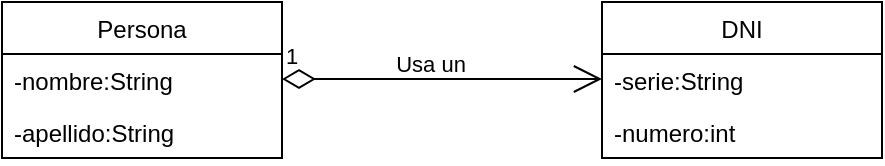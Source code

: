 <mxfile version="20.3.0" type="device"><diagram id="tPojqCwxb6afHWvFWg4r" name="Página-1"><mxGraphModel dx="594" dy="380" grid="1" gridSize="10" guides="1" tooltips="1" connect="1" arrows="1" fold="1" page="1" pageScale="1" pageWidth="827" pageHeight="1169" math="0" shadow="0"><root><mxCell id="0"/><mxCell id="1" parent="0"/><mxCell id="8uSR2eMziy7Hzn9U8aCV-5" value="Persona" style="swimlane;fontStyle=0;childLayout=stackLayout;horizontal=1;startSize=26;fillColor=none;horizontalStack=0;resizeParent=1;resizeParentMax=0;resizeLast=0;collapsible=1;marginBottom=0;" vertex="1" parent="1"><mxGeometry x="200" y="220" width="140" height="78" as="geometry"/></mxCell><mxCell id="8uSR2eMziy7Hzn9U8aCV-6" value="-nombre:String" style="text;strokeColor=none;fillColor=none;align=left;verticalAlign=top;spacingLeft=4;spacingRight=4;overflow=hidden;rotatable=0;points=[[0,0.5],[1,0.5]];portConstraint=eastwest;" vertex="1" parent="8uSR2eMziy7Hzn9U8aCV-5"><mxGeometry y="26" width="140" height="26" as="geometry"/></mxCell><mxCell id="8uSR2eMziy7Hzn9U8aCV-7" value="-apellido:String" style="text;strokeColor=none;fillColor=none;align=left;verticalAlign=top;spacingLeft=4;spacingRight=4;overflow=hidden;rotatable=0;points=[[0,0.5],[1,0.5]];portConstraint=eastwest;" vertex="1" parent="8uSR2eMziy7Hzn9U8aCV-5"><mxGeometry y="52" width="140" height="26" as="geometry"/></mxCell><mxCell id="8uSR2eMziy7Hzn9U8aCV-17" value="DNI" style="swimlane;fontStyle=0;childLayout=stackLayout;horizontal=1;startSize=26;fillColor=none;horizontalStack=0;resizeParent=1;resizeParentMax=0;resizeLast=0;collapsible=1;marginBottom=0;" vertex="1" parent="1"><mxGeometry x="500" y="220" width="140" height="78" as="geometry"/></mxCell><mxCell id="8uSR2eMziy7Hzn9U8aCV-18" value="-serie:String&#10;" style="text;strokeColor=none;fillColor=none;align=left;verticalAlign=top;spacingLeft=4;spacingRight=4;overflow=hidden;rotatable=0;points=[[0,0.5],[1,0.5]];portConstraint=eastwest;" vertex="1" parent="8uSR2eMziy7Hzn9U8aCV-17"><mxGeometry y="26" width="140" height="26" as="geometry"/></mxCell><mxCell id="8uSR2eMziy7Hzn9U8aCV-19" value="-numero:int" style="text;strokeColor=none;fillColor=none;align=left;verticalAlign=top;spacingLeft=4;spacingRight=4;overflow=hidden;rotatable=0;points=[[0,0.5],[1,0.5]];portConstraint=eastwest;" vertex="1" parent="8uSR2eMziy7Hzn9U8aCV-17"><mxGeometry y="52" width="140" height="26" as="geometry"/></mxCell><mxCell id="8uSR2eMziy7Hzn9U8aCV-22" value="1" style="endArrow=open;html=1;endSize=12;startArrow=diamondThin;startSize=14;startFill=0;edgeStyle=orthogonalEdgeStyle;align=left;verticalAlign=bottom;rounded=0;" edge="1" parent="1"><mxGeometry x="-1" y="3" relative="1" as="geometry"><mxPoint x="340" y="258.5" as="sourcePoint"/><mxPoint x="500" y="258.5" as="targetPoint"/></mxGeometry></mxCell><mxCell id="8uSR2eMziy7Hzn9U8aCV-27" value="Usa un" style="edgeLabel;html=1;align=center;verticalAlign=middle;resizable=0;points=[];" vertex="1" connectable="0" parent="8uSR2eMziy7Hzn9U8aCV-22"><mxGeometry x="-0.2" y="-2" relative="1" as="geometry"><mxPoint x="10" y="-10" as="offset"/></mxGeometry></mxCell></root></mxGraphModel></diagram></mxfile>